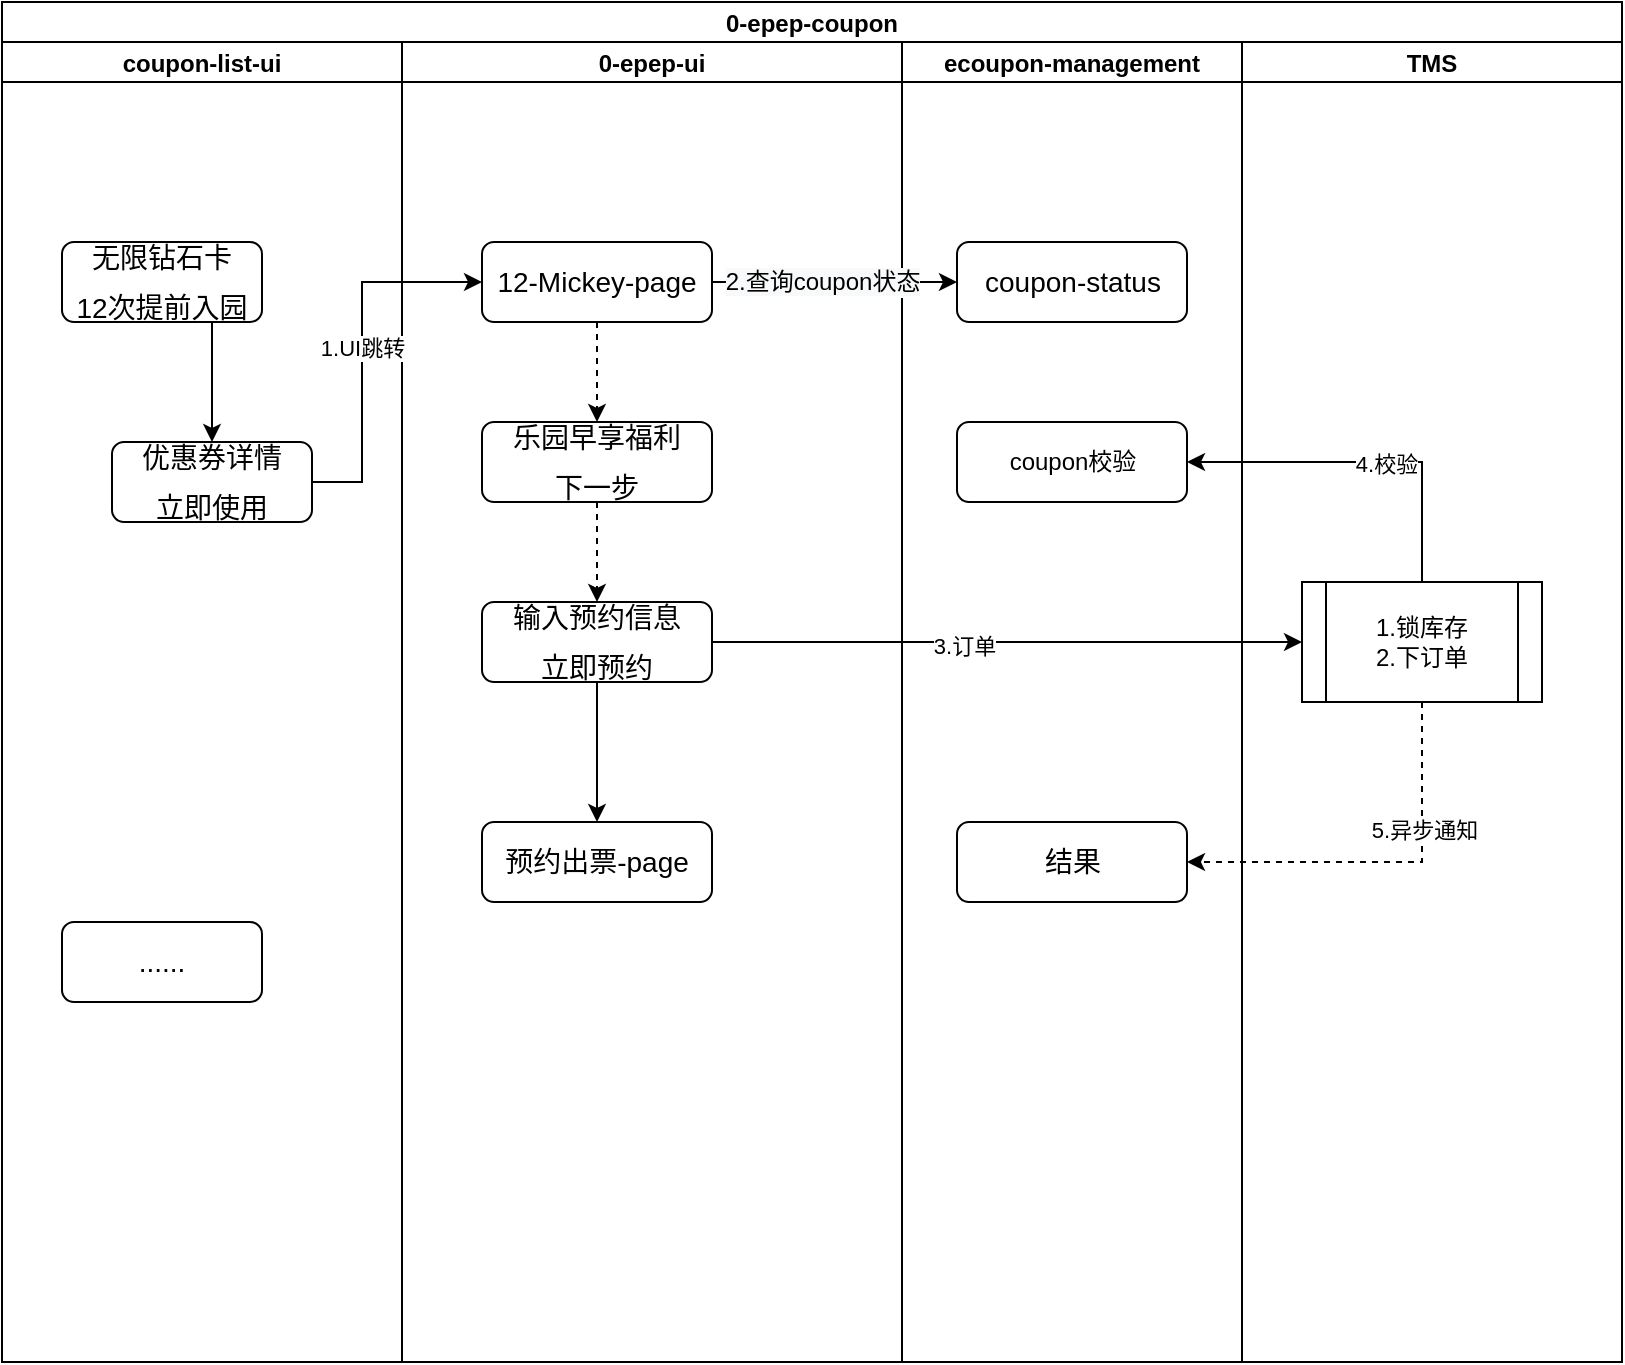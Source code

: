 <mxfile version="17.1.2" type="github">
  <diagram id="nkePGvm4O82V9_LMyoDO" name="Page-1">
    <mxGraphModel dx="1232" dy="809" grid="1" gridSize="10" guides="1" tooltips="1" connect="1" arrows="1" fold="1" page="1" pageScale="1" pageWidth="827" pageHeight="1169" math="0" shadow="0">
      <root>
        <mxCell id="0" />
        <mxCell id="1" parent="0" />
        <mxCell id="1tcTULkf4YvUZFEi6sHk-6" value="0-epep-coupon" style="swimlane;childLayout=stackLayout;resizeParent=1;resizeParentMax=0;startSize=20;" vertex="1" parent="1">
          <mxGeometry x="10" y="70" width="810" height="680" as="geometry" />
        </mxCell>
        <mxCell id="1tcTULkf4YvUZFEi6sHk-7" value="coupon-list-ui" style="swimlane;startSize=20;" vertex="1" parent="1tcTULkf4YvUZFEi6sHk-6">
          <mxGeometry y="20" width="200" height="660" as="geometry" />
        </mxCell>
        <mxCell id="1tcTULkf4YvUZFEi6sHk-26" style="edgeStyle=orthogonalEdgeStyle;rounded=0;orthogonalLoop=1;jettySize=auto;html=1;exitX=0.75;exitY=1;exitDx=0;exitDy=0;entryX=0.5;entryY=0;entryDx=0;entryDy=0;" edge="1" parent="1tcTULkf4YvUZFEi6sHk-7" source="1tcTULkf4YvUZFEi6sHk-19" target="1tcTULkf4YvUZFEi6sHk-25">
          <mxGeometry relative="1" as="geometry" />
        </mxCell>
        <mxCell id="1tcTULkf4YvUZFEi6sHk-19" value="&lt;div style=&quot;line-height: 1.75 ; font-size: 14px&quot;&gt;无限钻石卡&lt;/div&gt;&lt;div style=&quot;line-height: 1.75 ; font-size: 14px&quot;&gt;12次提前入园&lt;/div&gt;" style="rounded=1;whiteSpace=wrap;html=1;align=center;" vertex="1" parent="1tcTULkf4YvUZFEi6sHk-7">
          <mxGeometry x="30" y="100" width="100" height="40" as="geometry" />
        </mxCell>
        <mxCell id="1tcTULkf4YvUZFEi6sHk-20" value="&lt;div style=&quot;text-align: left ; line-height: 1.75 ; font-size: 14px&quot;&gt;......&lt;/div&gt;" style="rounded=1;whiteSpace=wrap;html=1;" vertex="1" parent="1tcTULkf4YvUZFEi6sHk-7">
          <mxGeometry x="30" y="440" width="100" height="40" as="geometry" />
        </mxCell>
        <mxCell id="1tcTULkf4YvUZFEi6sHk-25" value="&lt;div style=&quot;line-height: 1.75 ; font-size: 14px&quot;&gt;优惠券详情&lt;/div&gt;&lt;div style=&quot;line-height: 1.75 ; font-size: 14px&quot;&gt;立即使用&lt;/div&gt;" style="rounded=1;whiteSpace=wrap;html=1;align=center;" vertex="1" parent="1tcTULkf4YvUZFEi6sHk-7">
          <mxGeometry x="55" y="200" width="100" height="40" as="geometry" />
        </mxCell>
        <mxCell id="1tcTULkf4YvUZFEi6sHk-8" value="0-epep-ui" style="swimlane;startSize=20;" vertex="1" parent="1tcTULkf4YvUZFEi6sHk-6">
          <mxGeometry x="200" y="20" width="250" height="660" as="geometry" />
        </mxCell>
        <mxCell id="1tcTULkf4YvUZFEi6sHk-45" style="edgeStyle=orthogonalEdgeStyle;rounded=0;orthogonalLoop=1;jettySize=auto;html=1;exitX=0.5;exitY=1;exitDx=0;exitDy=0;dashed=1;" edge="1" parent="1tcTULkf4YvUZFEi6sHk-8" source="1tcTULkf4YvUZFEi6sHk-21" target="1tcTULkf4YvUZFEi6sHk-28">
          <mxGeometry relative="1" as="geometry" />
        </mxCell>
        <mxCell id="1tcTULkf4YvUZFEi6sHk-21" value="&lt;div style=&quot;text-align: left ; line-height: 1.75 ; font-size: 14px&quot;&gt;12-Mickey-page&lt;/div&gt;" style="rounded=1;whiteSpace=wrap;html=1;" vertex="1" parent="1tcTULkf4YvUZFEi6sHk-8">
          <mxGeometry x="40" y="100" width="115" height="40" as="geometry" />
        </mxCell>
        <mxCell id="1tcTULkf4YvUZFEi6sHk-46" style="edgeStyle=orthogonalEdgeStyle;rounded=0;orthogonalLoop=1;jettySize=auto;html=1;exitX=0.5;exitY=1;exitDx=0;exitDy=0;entryX=0.5;entryY=0;entryDx=0;entryDy=0;dashed=1;" edge="1" parent="1tcTULkf4YvUZFEi6sHk-8" source="1tcTULkf4YvUZFEi6sHk-28" target="1tcTULkf4YvUZFEi6sHk-29">
          <mxGeometry relative="1" as="geometry" />
        </mxCell>
        <mxCell id="1tcTULkf4YvUZFEi6sHk-28" value="&lt;div style=&quot;line-height: 1.75 ; font-size: 14px&quot;&gt;乐园早享福利&lt;/div&gt;&lt;div style=&quot;line-height: 1.75 ; font-size: 14px&quot;&gt;下一步&lt;/div&gt;" style="rounded=1;whiteSpace=wrap;html=1;align=center;" vertex="1" parent="1tcTULkf4YvUZFEi6sHk-8">
          <mxGeometry x="40" y="190" width="115" height="40" as="geometry" />
        </mxCell>
        <mxCell id="1tcTULkf4YvUZFEi6sHk-48" style="edgeStyle=orthogonalEdgeStyle;rounded=0;orthogonalLoop=1;jettySize=auto;html=1;exitX=0.5;exitY=1;exitDx=0;exitDy=0;" edge="1" parent="1tcTULkf4YvUZFEi6sHk-8" source="1tcTULkf4YvUZFEi6sHk-29" target="1tcTULkf4YvUZFEi6sHk-47">
          <mxGeometry relative="1" as="geometry" />
        </mxCell>
        <mxCell id="1tcTULkf4YvUZFEi6sHk-29" value="&lt;div style=&quot;line-height: 1.75 ; font-size: 14px&quot;&gt;输入预约信息&lt;/div&gt;&lt;div style=&quot;line-height: 1.75 ; font-size: 14px&quot;&gt;立即预约&lt;/div&gt;" style="rounded=1;whiteSpace=wrap;html=1;align=center;" vertex="1" parent="1tcTULkf4YvUZFEi6sHk-8">
          <mxGeometry x="40" y="280" width="115" height="40" as="geometry" />
        </mxCell>
        <mxCell id="1tcTULkf4YvUZFEi6sHk-47" value="&lt;div style=&quot;line-height: 1.75 ; font-size: 14px&quot;&gt;预约出票-page&lt;/div&gt;" style="rounded=1;whiteSpace=wrap;html=1;align=center;" vertex="1" parent="1tcTULkf4YvUZFEi6sHk-8">
          <mxGeometry x="40" y="390" width="115" height="40" as="geometry" />
        </mxCell>
        <mxCell id="1tcTULkf4YvUZFEi6sHk-9" value="ecoupon-management" style="swimlane;startSize=20;" vertex="1" parent="1tcTULkf4YvUZFEi6sHk-6">
          <mxGeometry x="450" y="20" width="170" height="660" as="geometry" />
        </mxCell>
        <mxCell id="1tcTULkf4YvUZFEi6sHk-30" value="&lt;div style=&quot;text-align: left ; line-height: 1.75 ; font-size: 14px&quot;&gt;coupon-status&lt;/div&gt;" style="rounded=1;whiteSpace=wrap;html=1;" vertex="1" parent="1tcTULkf4YvUZFEi6sHk-9">
          <mxGeometry x="27.5" y="100" width="115" height="40" as="geometry" />
        </mxCell>
        <mxCell id="1tcTULkf4YvUZFEi6sHk-38" value="coupon校验" style="rounded=1;whiteSpace=wrap;html=1;" vertex="1" parent="1tcTULkf4YvUZFEi6sHk-9">
          <mxGeometry x="27.5" y="190" width="115" height="40" as="geometry" />
        </mxCell>
        <mxCell id="1tcTULkf4YvUZFEi6sHk-40" value="&lt;div style=&quot;text-align: left ; line-height: 1.75 ; font-size: 14px&quot;&gt;结果&lt;/div&gt;" style="rounded=1;whiteSpace=wrap;html=1;" vertex="1" parent="1tcTULkf4YvUZFEi6sHk-9">
          <mxGeometry x="27.5" y="390" width="115" height="40" as="geometry" />
        </mxCell>
        <mxCell id="1tcTULkf4YvUZFEi6sHk-10" value="TMS" style="swimlane;startSize=20;" vertex="1" parent="1tcTULkf4YvUZFEi6sHk-6">
          <mxGeometry x="620" y="20" width="190" height="660" as="geometry" />
        </mxCell>
        <mxCell id="1tcTULkf4YvUZFEi6sHk-36" value="1.锁库存&lt;br&gt;2.下订单" style="shape=process;whiteSpace=wrap;html=1;backgroundOutline=1;" vertex="1" parent="1tcTULkf4YvUZFEi6sHk-10">
          <mxGeometry x="30" y="270" width="120" height="60" as="geometry" />
        </mxCell>
        <mxCell id="1tcTULkf4YvUZFEi6sHk-27" value="1.UI跳转" style="edgeStyle=orthogonalEdgeStyle;rounded=0;orthogonalLoop=1;jettySize=auto;html=1;exitX=1;exitY=0.5;exitDx=0;exitDy=0;entryX=0;entryY=0.5;entryDx=0;entryDy=0;" edge="1" parent="1tcTULkf4YvUZFEi6sHk-6" source="1tcTULkf4YvUZFEi6sHk-25" target="1tcTULkf4YvUZFEi6sHk-21">
          <mxGeometry relative="1" as="geometry">
            <Array as="points">
              <mxPoint x="180" y="240" />
              <mxPoint x="180" y="140" />
            </Array>
          </mxGeometry>
        </mxCell>
        <mxCell id="1tcTULkf4YvUZFEi6sHk-31" value="" style="edgeStyle=orthogonalEdgeStyle;rounded=0;orthogonalLoop=1;jettySize=auto;html=1;exitX=1;exitY=0.5;exitDx=0;exitDy=0;entryX=0;entryY=0.5;entryDx=0;entryDy=0;" edge="1" parent="1tcTULkf4YvUZFEi6sHk-6" source="1tcTULkf4YvUZFEi6sHk-21" target="1tcTULkf4YvUZFEi6sHk-30">
          <mxGeometry relative="1" as="geometry" />
        </mxCell>
        <mxCell id="1tcTULkf4YvUZFEi6sHk-54" value="&lt;span style=&quot;font-size: 12px ; background-color: rgb(248 , 249 , 250)&quot;&gt;2.查询coupon状态&lt;/span&gt;" style="edgeLabel;html=1;align=center;verticalAlign=middle;resizable=0;points=[];" vertex="1" connectable="0" parent="1tcTULkf4YvUZFEi6sHk-31">
          <mxGeometry x="-0.478" y="4" relative="1" as="geometry">
            <mxPoint x="23" y="4" as="offset" />
          </mxGeometry>
        </mxCell>
        <mxCell id="1tcTULkf4YvUZFEi6sHk-37" style="edgeStyle=orthogonalEdgeStyle;rounded=0;orthogonalLoop=1;jettySize=auto;html=1;exitX=1;exitY=0.5;exitDx=0;exitDy=0;entryX=0;entryY=0.5;entryDx=0;entryDy=0;" edge="1" parent="1tcTULkf4YvUZFEi6sHk-6" source="1tcTULkf4YvUZFEi6sHk-29" target="1tcTULkf4YvUZFEi6sHk-36">
          <mxGeometry relative="1" as="geometry" />
        </mxCell>
        <mxCell id="1tcTULkf4YvUZFEi6sHk-55" value="3.订单" style="edgeLabel;html=1;align=center;verticalAlign=middle;resizable=0;points=[];" vertex="1" connectable="0" parent="1tcTULkf4YvUZFEi6sHk-37">
          <mxGeometry x="-0.146" y="-2" relative="1" as="geometry">
            <mxPoint as="offset" />
          </mxGeometry>
        </mxCell>
        <mxCell id="1tcTULkf4YvUZFEi6sHk-39" style="edgeStyle=orthogonalEdgeStyle;rounded=0;orthogonalLoop=1;jettySize=auto;html=1;exitX=0.5;exitY=0;exitDx=0;exitDy=0;entryX=1;entryY=0.5;entryDx=0;entryDy=0;" edge="1" parent="1tcTULkf4YvUZFEi6sHk-6" source="1tcTULkf4YvUZFEi6sHk-36" target="1tcTULkf4YvUZFEi6sHk-38">
          <mxGeometry relative="1" as="geometry" />
        </mxCell>
        <mxCell id="1tcTULkf4YvUZFEi6sHk-56" value="4.校验" style="edgeLabel;html=1;align=center;verticalAlign=middle;resizable=0;points=[];" vertex="1" connectable="0" parent="1tcTULkf4YvUZFEi6sHk-39">
          <mxGeometry x="-0.121" y="1" relative="1" as="geometry">
            <mxPoint as="offset" />
          </mxGeometry>
        </mxCell>
        <mxCell id="1tcTULkf4YvUZFEi6sHk-41" style="edgeStyle=orthogonalEdgeStyle;rounded=0;orthogonalLoop=1;jettySize=auto;html=1;exitX=0.5;exitY=1;exitDx=0;exitDy=0;entryX=1;entryY=0.5;entryDx=0;entryDy=0;dashed=1;" edge="1" parent="1tcTULkf4YvUZFEi6sHk-6" source="1tcTULkf4YvUZFEi6sHk-36" target="1tcTULkf4YvUZFEi6sHk-40">
          <mxGeometry relative="1" as="geometry" />
        </mxCell>
        <mxCell id="1tcTULkf4YvUZFEi6sHk-44" value="5.异步通知" style="edgeLabel;html=1;align=center;verticalAlign=middle;resizable=0;points=[];" vertex="1" connectable="0" parent="1tcTULkf4YvUZFEi6sHk-41">
          <mxGeometry x="-0.367" y="1" relative="1" as="geometry">
            <mxPoint y="1" as="offset" />
          </mxGeometry>
        </mxCell>
      </root>
    </mxGraphModel>
  </diagram>
</mxfile>

